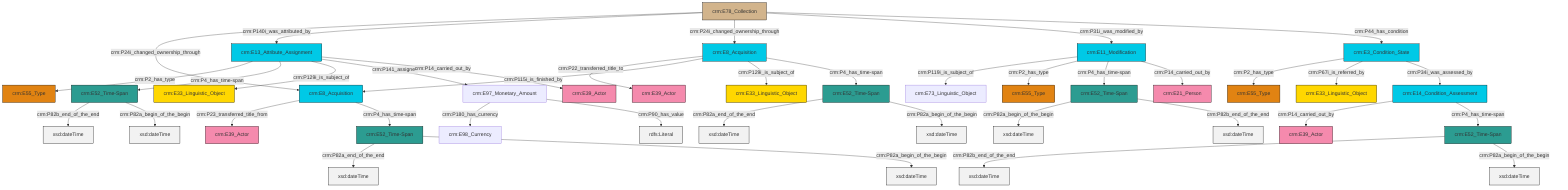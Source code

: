 graph TD
classDef Literal fill:#f2f2f2,stroke:#000000;
classDef CRM_Entity fill:#FFFFFF,stroke:#000000;
classDef Temporal_Entity fill:#00C9E6, stroke:#000000;
classDef Type fill:#E18312, stroke:#000000;
classDef Time-Span fill:#2C9C91, stroke:#000000;
classDef Appellation fill:#FFEB7F, stroke:#000000;
classDef Place fill:#008836, stroke:#000000;
classDef Persistent_Item fill:#B266B2, stroke:#000000;
classDef Conceptual_Object fill:#FFD700, stroke:#000000;
classDef Physical_Thing fill:#D2B48C, stroke:#000000;
classDef Actor fill:#f58aad, stroke:#000000;
classDef PC_Classes fill:#4ce600, stroke:#000000;
classDef Multi fill:#cccccc,stroke:#000000;

2["crm:E8_Acquisition"]:::Temporal_Entity -->|crm:P22_transferred_title_to| 3["crm:E39_Actor"]:::Actor
4["crm:E52_Time-Span"]:::Time-Span -->|crm:P82a_end_of_the_end| 5[xsd:dateTime]:::Literal
6["crm:E52_Time-Span"]:::Time-Span -->|crm:P82a_end_of_the_end| 7[xsd:dateTime]:::Literal
2["crm:E8_Acquisition"]:::Temporal_Entity -->|crm:P115i_is_finished_by| 8["crm:E8_Acquisition"]:::Temporal_Entity
0["crm:E97_Monetary_Amount"]:::Default -->|crm:P180_has_currency| 13["crm:E98_Currency"]:::Default
17["crm:E78_Collection"]:::Physical_Thing -->|crm:P24i_changed_ownership_through| 8["crm:E8_Acquisition"]:::Temporal_Entity
18["crm:E13_Attribute_Assignment"]:::Temporal_Entity -->|crm:P2_has_type| 20["crm:E55_Type"]:::Type
18["crm:E13_Attribute_Assignment"]:::Temporal_Entity -->|crm:P4_has_time-span| 15["crm:E52_Time-Span"]:::Time-Span
23["crm:E3_Condition_State"]:::Temporal_Entity -->|crm:P2_has_type| 24["crm:E55_Type"]:::Type
25["crm:E52_Time-Span"]:::Time-Span -->|crm:P82b_end_of_the_end| 27[xsd:dateTime]:::Literal
18["crm:E13_Attribute_Assignment"]:::Temporal_Entity -->|crm:P129i_is_subject_of| 11["crm:E33_Linguistic_Object"]:::Conceptual_Object
25["crm:E52_Time-Span"]:::Time-Span -->|crm:P82a_begin_of_the_begin| 30[xsd:dateTime]:::Literal
2["crm:E8_Acquisition"]:::Temporal_Entity -->|crm:P129i_is_subject_of| 9["crm:E33_Linguistic_Object"]:::Conceptual_Object
15["crm:E52_Time-Span"]:::Time-Span -->|crm:P82b_end_of_the_end| 34[xsd:dateTime]:::Literal
15["crm:E52_Time-Span"]:::Time-Span -->|crm:P82a_begin_of_the_begin| 36[xsd:dateTime]:::Literal
17["crm:E78_Collection"]:::Physical_Thing -->|crm:P140i_was_attributed_by| 18["crm:E13_Attribute_Assignment"]:::Temporal_Entity
0["crm:E97_Monetary_Amount"]:::Default -->|crm:P90_has_value| 40[rdfs:Literal]:::Literal
21["crm:E14_Condition_Assessment"]:::Temporal_Entity -->|crm:P14_carried_out_by| 42["crm:E39_Actor"]:::Actor
43["crm:E11_Modification"]:::Temporal_Entity -->|crm:P119i_is_subject_of| 44["crm:E73_Linguistic_Object"]:::Default
45["crm:E52_Time-Span"]:::Time-Span -->|crm:P82a_begin_of_the_begin| 46[xsd:dateTime]:::Literal
6["crm:E52_Time-Span"]:::Time-Span -->|crm:P82a_begin_of_the_begin| 47[xsd:dateTime]:::Literal
4["crm:E52_Time-Span"]:::Time-Span -->|crm:P82a_begin_of_the_begin| 48[xsd:dateTime]:::Literal
43["crm:E11_Modification"]:::Temporal_Entity -->|crm:P2_has_type| 37["crm:E55_Type"]:::Type
17["crm:E78_Collection"]:::Physical_Thing -->|crm:P24i_changed_ownership_through| 2["crm:E8_Acquisition"]:::Temporal_Entity
45["crm:E52_Time-Span"]:::Time-Span -->|crm:P82b_end_of_the_end| 49[xsd:dateTime]:::Literal
2["crm:E8_Acquisition"]:::Temporal_Entity -->|crm:P4_has_time-span| 4["crm:E52_Time-Span"]:::Time-Span
21["crm:E14_Condition_Assessment"]:::Temporal_Entity -->|crm:P4_has_time-span| 25["crm:E52_Time-Span"]:::Time-Span
17["crm:E78_Collection"]:::Physical_Thing -->|crm:P31i_was_modified_by| 43["crm:E11_Modification"]:::Temporal_Entity
17["crm:E78_Collection"]:::Physical_Thing -->|crm:P44_has_condition| 23["crm:E3_Condition_State"]:::Temporal_Entity
8["crm:E8_Acquisition"]:::Temporal_Entity -->|crm:P23_transferred_title_from| 52["crm:E39_Actor"]:::Actor
23["crm:E3_Condition_State"]:::Temporal_Entity -->|crm:P67i_is_referred_by| 57["crm:E33_Linguistic_Object"]:::Conceptual_Object
18["crm:E13_Attribute_Assignment"]:::Temporal_Entity -->|crm:P141_assigned| 0["crm:E97_Monetary_Amount"]:::Default
43["crm:E11_Modification"]:::Temporal_Entity -->|crm:P4_has_time-span| 45["crm:E52_Time-Span"]:::Time-Span
23["crm:E3_Condition_State"]:::Temporal_Entity -->|crm:P34i_was_assessed_by| 21["crm:E14_Condition_Assessment"]:::Temporal_Entity
43["crm:E11_Modification"]:::Temporal_Entity -->|crm:P14_carried_out_by| 31["crm:E21_Person"]:::Actor
18["crm:E13_Attribute_Assignment"]:::Temporal_Entity -->|crm:P14_carried_out_by| 28["crm:E39_Actor"]:::Actor
8["crm:E8_Acquisition"]:::Temporal_Entity -->|crm:P4_has_time-span| 6["crm:E52_Time-Span"]:::Time-Span